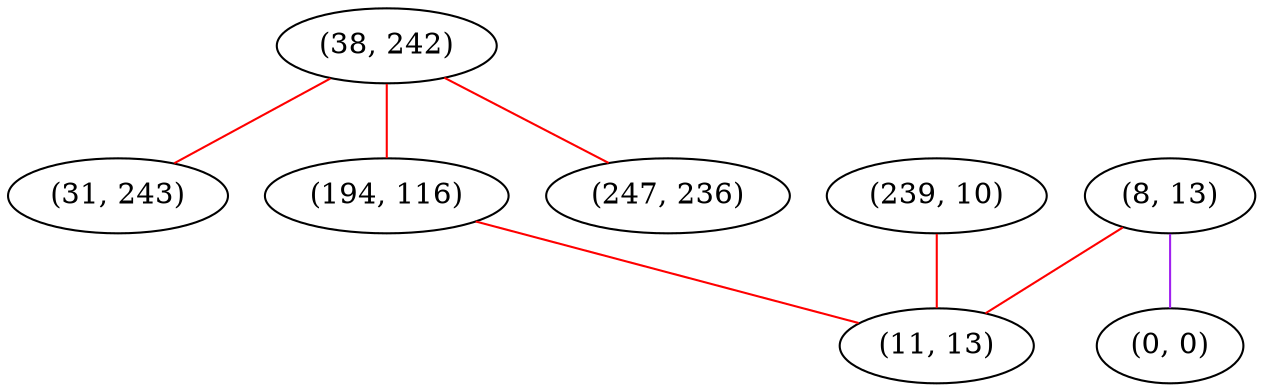 graph "" {
"(38, 242)";
"(8, 13)";
"(31, 243)";
"(194, 116)";
"(239, 10)";
"(0, 0)";
"(247, 236)";
"(11, 13)";
"(38, 242)" -- "(247, 236)"  [color=red, key=0, weight=1];
"(38, 242)" -- "(31, 243)"  [color=red, key=0, weight=1];
"(38, 242)" -- "(194, 116)"  [color=red, key=0, weight=1];
"(8, 13)" -- "(0, 0)"  [color=purple, key=0, weight=4];
"(8, 13)" -- "(11, 13)"  [color=red, key=0, weight=1];
"(194, 116)" -- "(11, 13)"  [color=red, key=0, weight=1];
"(239, 10)" -- "(11, 13)"  [color=red, key=0, weight=1];
}
